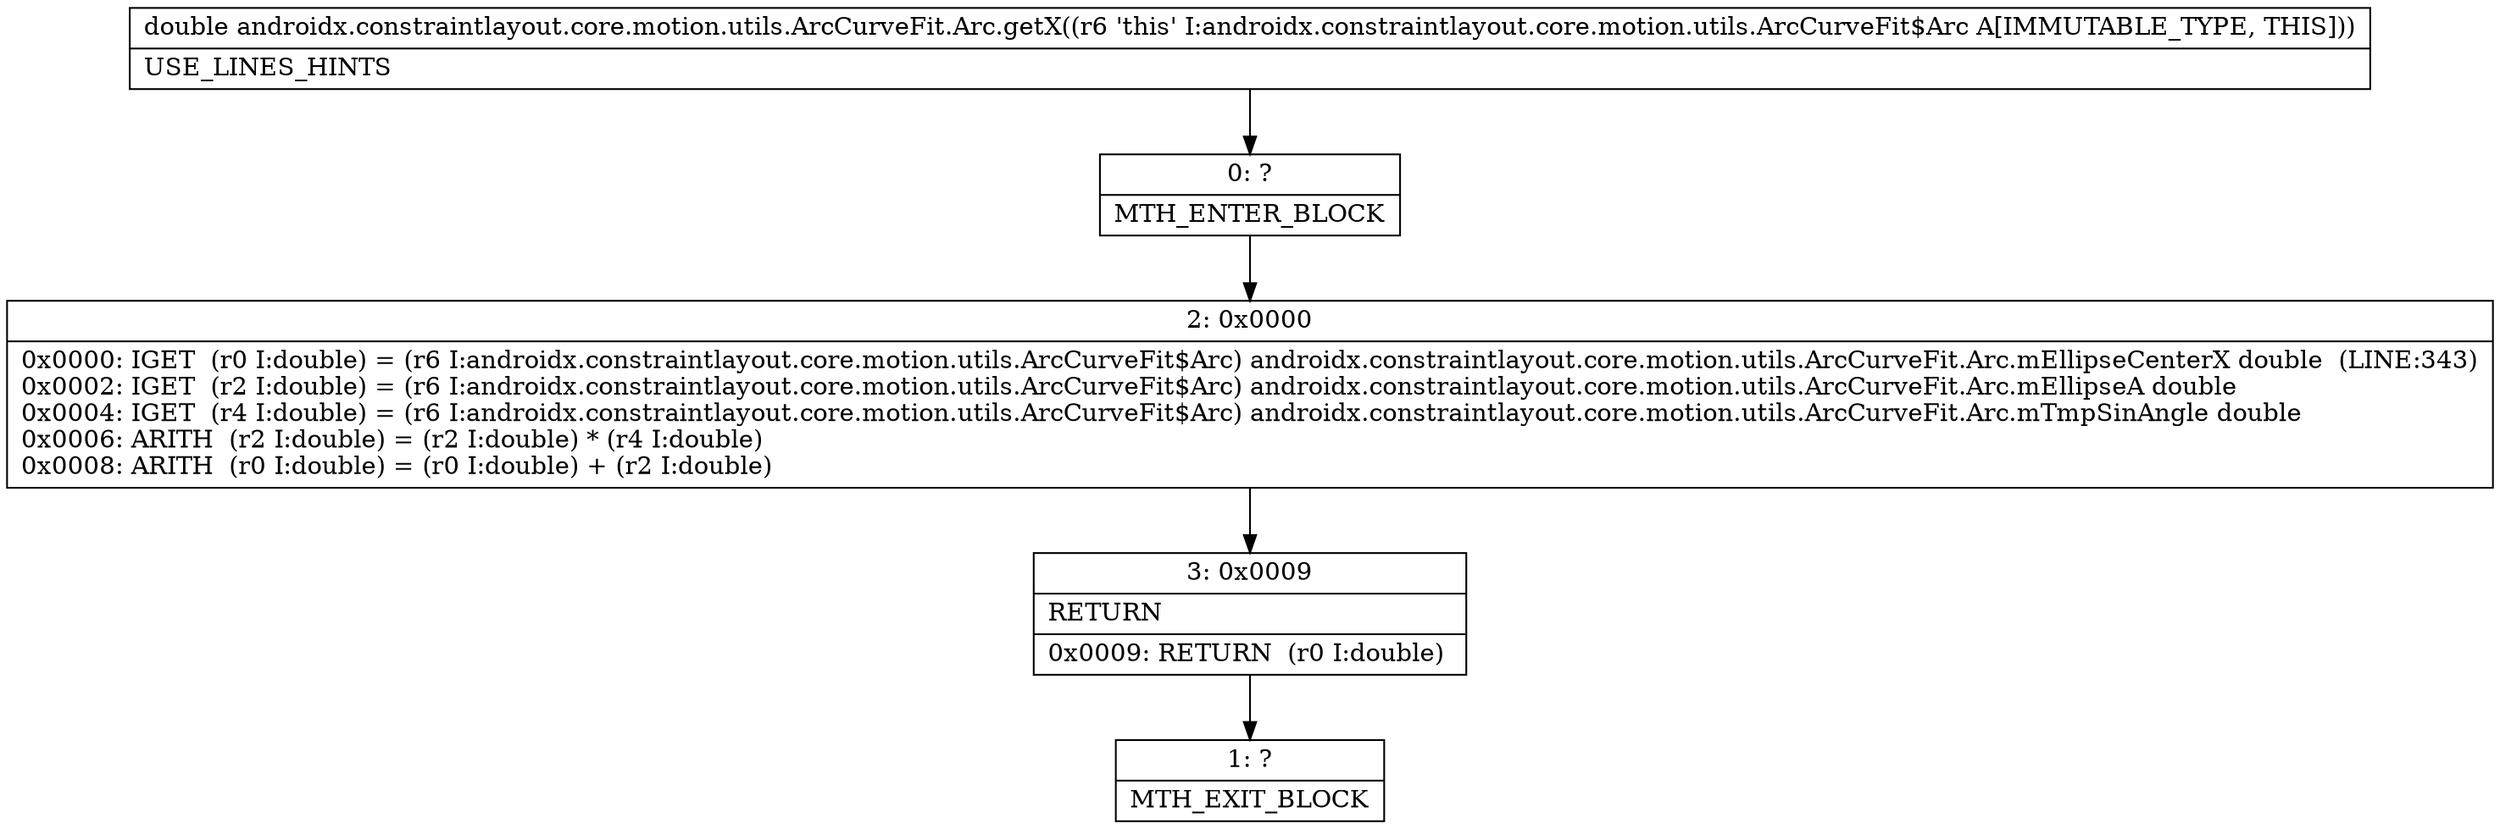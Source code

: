 digraph "CFG forandroidx.constraintlayout.core.motion.utils.ArcCurveFit.Arc.getX()D" {
Node_0 [shape=record,label="{0\:\ ?|MTH_ENTER_BLOCK\l}"];
Node_2 [shape=record,label="{2\:\ 0x0000|0x0000: IGET  (r0 I:double) = (r6 I:androidx.constraintlayout.core.motion.utils.ArcCurveFit$Arc) androidx.constraintlayout.core.motion.utils.ArcCurveFit.Arc.mEllipseCenterX double  (LINE:343)\l0x0002: IGET  (r2 I:double) = (r6 I:androidx.constraintlayout.core.motion.utils.ArcCurveFit$Arc) androidx.constraintlayout.core.motion.utils.ArcCurveFit.Arc.mEllipseA double \l0x0004: IGET  (r4 I:double) = (r6 I:androidx.constraintlayout.core.motion.utils.ArcCurveFit$Arc) androidx.constraintlayout.core.motion.utils.ArcCurveFit.Arc.mTmpSinAngle double \l0x0006: ARITH  (r2 I:double) = (r2 I:double) * (r4 I:double) \l0x0008: ARITH  (r0 I:double) = (r0 I:double) + (r2 I:double) \l}"];
Node_3 [shape=record,label="{3\:\ 0x0009|RETURN\l|0x0009: RETURN  (r0 I:double) \l}"];
Node_1 [shape=record,label="{1\:\ ?|MTH_EXIT_BLOCK\l}"];
MethodNode[shape=record,label="{double androidx.constraintlayout.core.motion.utils.ArcCurveFit.Arc.getX((r6 'this' I:androidx.constraintlayout.core.motion.utils.ArcCurveFit$Arc A[IMMUTABLE_TYPE, THIS]))  | USE_LINES_HINTS\l}"];
MethodNode -> Node_0;Node_0 -> Node_2;
Node_2 -> Node_3;
Node_3 -> Node_1;
}


